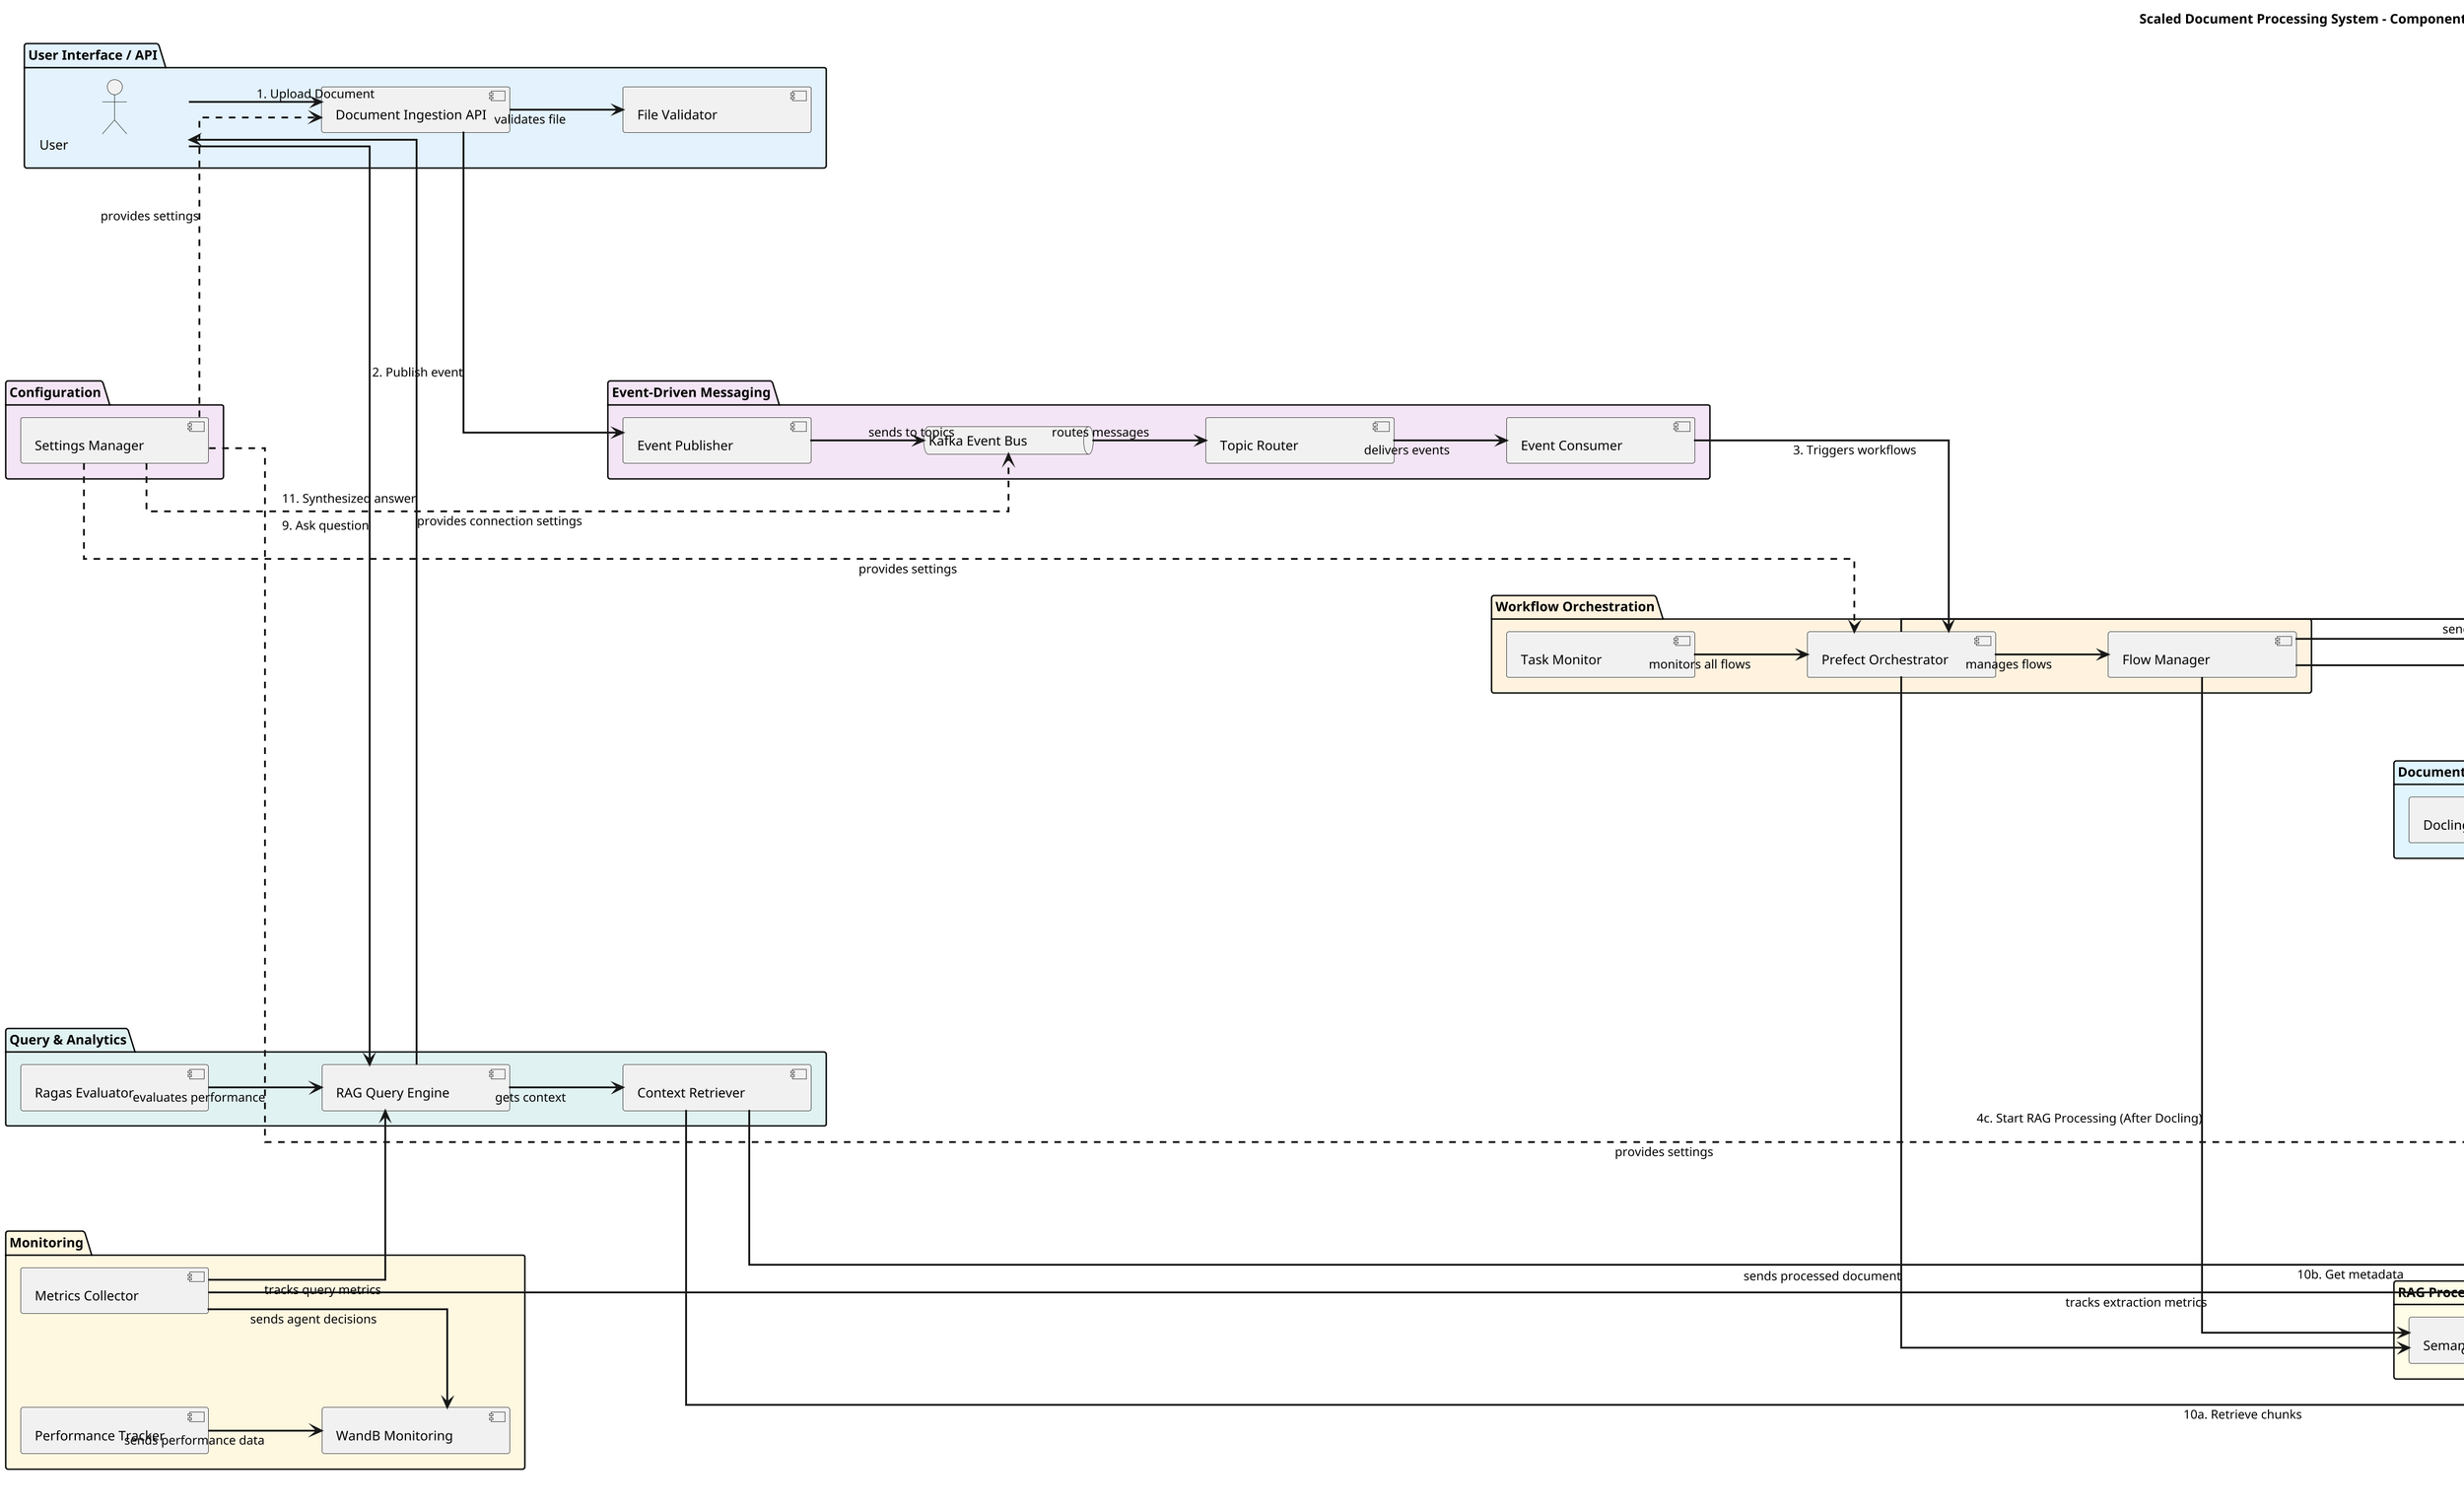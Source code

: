 @startuml

title Scaled Document Processing System - Component Architecture
left to right direction
skinparam linetype ortho
skinparam ranksep 120
skinparam nodesep 100
skinparam classAttributeIconSize 0
skinparam minClassWidth 160
skinparam arrowThickness 2
skinparam dpi 150
' === User Interface Layer ===
package "User Interface / API" #E3F2FD {
  actor User
  [Document Ingestion API] as API
  [File Validator] as Validator
}

' === Messaging Layer ===
package "Event-Driven Messaging" #F3E5F5 {
  queue "Kafka Event Bus" as Kafka
  [Event Publisher] as Publisher
  [Event Consumer] as Consumer
  [Topic Router] as Router
}

' === Orchestration Layer ===
package "Workflow Orchestration" #FFF3E0 {
  [Prefect Orchestrator] as Prefect
  [Flow Manager] as FlowMgr
  [Task Monitor] as Monitor
}

' === Parallel Processing Flows ===
package "Structured Extraction Flow" #FFEBEE {
  [Orchestrator Agent] as OrchestratorAgent
  [Field Discovery Agent] as FieldAgent
  [Extraction Agent Swarm] as ExtractionSwarm
}

package "Document Processing Pipeline" #E1F5FE {
  [Docling Processor] as DoclingProcessor
  [Vision Processor] as VisionProcessor
  [Image Agent] as ImageAgent
}

package "RAG Processing Flow" #FFFDE7 {
  [Semantic Chunker] as Chunker
  [Embedding Service] as EmbeddingService
  [Vector Storage] as VectorStorage
}

' === Data Management ===
package "Data Persistence" #E8F5E8 {
  [Persistence Manager] as PersistMgr
  [Document Repository] as DocRepo
  [Chunk Repository] as ChunkRepo
  [Result Repository] as ResultRepo
}

package "Data Stores" #F5F5F5 {
  database "PostgreSQL\n(Metadata)" as Postgres
  database "ChromaDB\n(Vector Store)" as Chroma
  database "Document Store\n(Files)" as FileStore
}

' === Query & Evaluation Layer ===
package "Query & Analytics" #E0F2F1 {
  [RAG Query Engine] as RAG
  [Ragas Evaluator] as Evaluator
  [Context Retriever] as Retriever
}

' === Monitoring & Observability ===
package "Monitoring" #FFF8E1 {
  [WandB Monitoring] as WandB
  [Metrics Collector] as Metrics
  [Performance Tracker] as Perf
}

' === Configuration ===
package "Configuration" #F3E5F5 {
  [Settings Manager] as Config
}

' === PRIMARY FLOW RELATIONSHIPS ===

' 1. Document Upload Flow
User --> API : 1. Upload Document
API --> Validator : validates file
API --> Publisher : 2. Publish event
Publisher --> Kafka : sends to topics
Kafka --> Router : routes messages
Router --> Consumer : delivers events
Consumer --> Prefect : 3. Triggers workflows

' 2. Parallel Flow Orchestration
Prefect --> FlowMgr : manages flows
FlowMgr --> DoclingProcessor : 4a. Start Document Processing (First)
FlowMgr --> OrchestratorAgent : 4b. Start Structured Extraction (After Docling)
FlowMgr --> Chunker : 4c. Start RAG Processing (After Docling)
Monitor --> Prefect : monitors all flows

' 3. Structured Extraction Flow
OrchestratorAgent --> FieldAgent : collaborates on discovery
OrchestratorAgent --> ExtractionSwarm : deploys for parallel extraction
ImageAgent --> OrchestratorAgent : provides visual analysis
ImageAgent --> FieldAgent : enhances field discovery

' 4. Document Processing Flow (Sequential - First)
DoclingProcessor --> VisionProcessor : uses for image analysis

' 5. Parallel Processing (After Document Processing Complete)
Prefect --> OrchestratorAgent : sends processed document
Prefect --> Chunker : sends processed document

' Image Agent Integration (Unified)
VisionProcessor --> ImageAgent : uses

' 6. RAG Processing Flow (Uses Docling Output)
Chunker --> EmbeddingService : creates embeddings from chunks
EmbeddingService --> VectorStorage : stores vectors

' 7. Data Persistence (All flows converge)
ExtractionSwarm --> PersistMgr : structured results
VectorStorage --> PersistMgr : vector data
Chunker --> PersistMgr : chunks & metadata
OrchestratorAgent --> PersistMgr : schemas
ContentValidator --> PersistMgr : processed documents

' Repository Pattern
PersistMgr --> DocRepo : document operations
PersistMgr --> ChunkRepo : chunk operations  
PersistMgr --> ResultRepo : result operations

' Data Store Connections
DocRepo --> Postgres : metadata
DocRepo --> FileStore : files
ChunkRepo --> Chroma : vectors
ChunkRepo --> Postgres : chunk metadata
ResultRepo --> Postgres : extraction results

' 8. Query Flow
User --> RAG : 9. Ask question
RAG --> Retriever : gets context
Retriever --> ChunkRepo : 10a. Retrieve chunks
Retriever --> DocRepo : 10b. Get metadata
RAG --> User : 11. Synthesized answer

' 9. Evaluation & Monitoring
Evaluator --> RAG : evaluates performance
Metrics --> ExtractionSwarm : tracks extraction metrics
Metrics --> RAG : tracks query metrics
Perf --> WandB : sends performance data
Metrics --> WandB : sends agent decisions

' Configuration Dependencies
Config ..> API : provides settings
Config ..> Prefect : provides settings
Config ..> PersistMgr : provides settings
Config ..> Kafka : provides connection settings

@enduml